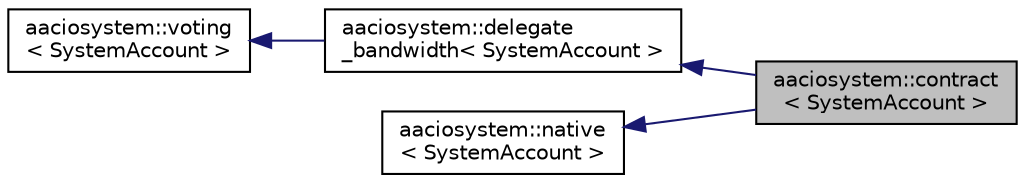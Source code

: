 digraph "aaciosystem::contract&lt; SystemAccount &gt;"
{
  edge [fontname="Helvetica",fontsize="10",labelfontname="Helvetica",labelfontsize="10"];
  node [fontname="Helvetica",fontsize="10",shape=record];
  rankdir="LR";
  Node0 [label="aaciosystem::contract\l\< SystemAccount \>",height=0.2,width=0.4,color="black", fillcolor="grey75", style="filled", fontcolor="black"];
  Node1 -> Node0 [dir="back",color="midnightblue",fontsize="10",style="solid",fontname="Helvetica"];
  Node1 [label="aaciosystem::delegate\l_bandwidth\< SystemAccount \>",height=0.2,width=0.4,color="black", fillcolor="white", style="filled",URL="$classaaciosystem_1_1delegate__bandwidth.html"];
  Node2 -> Node1 [dir="back",color="midnightblue",fontsize="10",style="solid",fontname="Helvetica"];
  Node2 [label="aaciosystem::voting\l\< SystemAccount \>",height=0.2,width=0.4,color="black", fillcolor="white", style="filled",URL="$classaaciosystem_1_1voting.html"];
  Node3 -> Node0 [dir="back",color="midnightblue",fontsize="10",style="solid",fontname="Helvetica"];
  Node3 [label="aaciosystem::native\l\< SystemAccount \>",height=0.2,width=0.4,color="black", fillcolor="white", style="filled",URL="$classaaciosystem_1_1native.html"];
}
